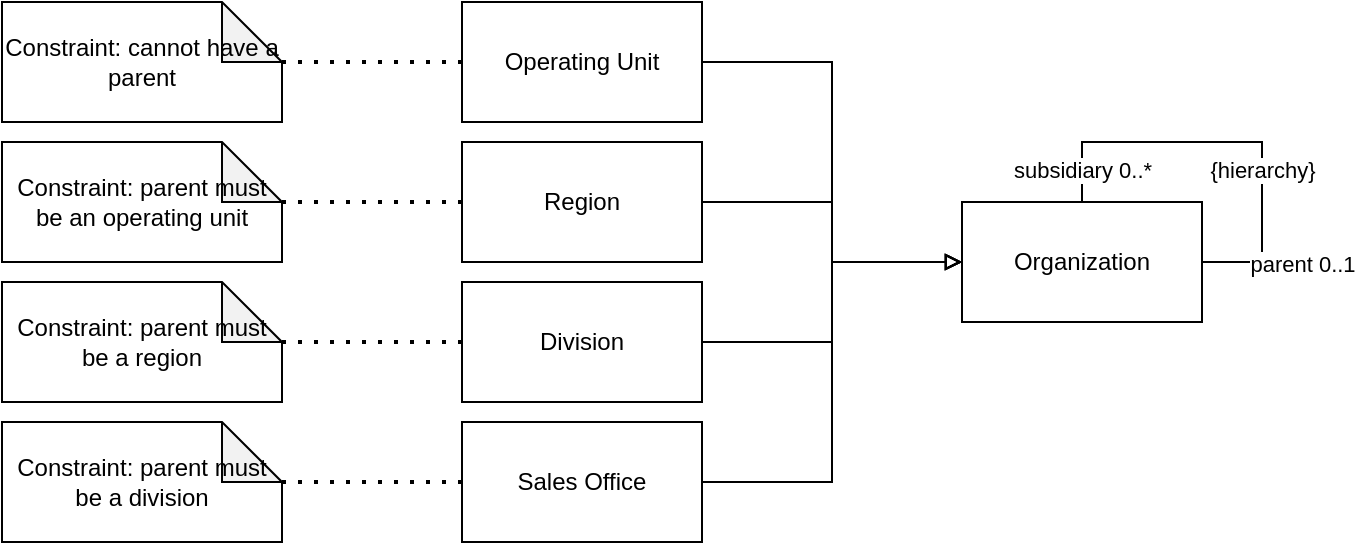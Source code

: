 <mxfile version="20.2.8" type="device"><diagram id="9qcoIvDkOtP1Ot1AUUI5" name="Page-1"><mxGraphModel dx="1298" dy="892" grid="1" gridSize="10" guides="1" tooltips="1" connect="1" arrows="1" fold="1" page="1" pageScale="1" pageWidth="850" pageHeight="1100" math="0" shadow="0"><root><mxCell id="0"/><mxCell id="1" parent="0"/><mxCell id="v0To5dQC1nnuXEylRbWz-1" value="Organization" style="rounded=0;whiteSpace=wrap;html=1;" parent="1" vertex="1"><mxGeometry x="590" y="270" width="120" height="60" as="geometry"/></mxCell><mxCell id="v0To5dQC1nnuXEylRbWz-3" style="edgeStyle=orthogonalEdgeStyle;rounded=0;orthogonalLoop=1;jettySize=auto;html=1;endArrow=none;endFill=0;" parent="1" source="v0To5dQC1nnuXEylRbWz-1" target="v0To5dQC1nnuXEylRbWz-1" edge="1"><mxGeometry relative="1" as="geometry"><Array as="points"><mxPoint x="650" y="240"/><mxPoint x="740" y="240"/><mxPoint x="740" y="300"/></Array></mxGeometry></mxCell><mxCell id="v0To5dQC1nnuXEylRbWz-4" value="subsidiary 0..*" style="edgeLabel;html=1;align=center;verticalAlign=middle;resizable=0;points=[];" parent="v0To5dQC1nnuXEylRbWz-3" vertex="1" connectable="0"><mxGeometry x="-0.841" relative="1" as="geometry"><mxPoint as="offset"/></mxGeometry></mxCell><mxCell id="v0To5dQC1nnuXEylRbWz-5" value="parent 0..1" style="edgeLabel;html=1;align=center;verticalAlign=middle;resizable=0;points=[];" parent="v0To5dQC1nnuXEylRbWz-3" vertex="1" connectable="0"><mxGeometry x="0.837" y="1" relative="1" as="geometry"><mxPoint x="33" as="offset"/></mxGeometry></mxCell><mxCell id="v0To5dQC1nnuXEylRbWz-6" value="{hierarchy}" style="edgeLabel;html=1;align=center;verticalAlign=middle;resizable=0;points=[];" parent="v0To5dQC1nnuXEylRbWz-3" vertex="1" connectable="0"><mxGeometry x="0.273" relative="1" as="geometry"><mxPoint as="offset"/></mxGeometry></mxCell><mxCell id="v0To5dQC1nnuXEylRbWz-7" value="" style="edgeStyle=elbowEdgeStyle;elbow=horizontal;endArrow=block;html=1;rounded=0;entryX=0;entryY=0.5;entryDx=0;entryDy=0;endFill=0;exitX=1;exitY=0.5;exitDx=0;exitDy=0;" parent="1" source="v0To5dQC1nnuXEylRbWz-9" target="v0To5dQC1nnuXEylRbWz-1" edge="1"><mxGeometry width="50" height="50" relative="1" as="geometry"><mxPoint x="470" y="340" as="sourcePoint"/><mxPoint x="520" y="290" as="targetPoint"/></mxGeometry></mxCell><mxCell id="v0To5dQC1nnuXEylRbWz-8" value="Region" style="rounded=0;whiteSpace=wrap;html=1;" parent="1" vertex="1"><mxGeometry x="340" y="240" width="120" height="60" as="geometry"/></mxCell><mxCell id="v0To5dQC1nnuXEylRbWz-9" value="Operating Unit" style="rounded=0;whiteSpace=wrap;html=1;" parent="1" vertex="1"><mxGeometry x="340" y="170" width="120" height="60" as="geometry"/></mxCell><mxCell id="v0To5dQC1nnuXEylRbWz-10" value="Division" style="rounded=0;whiteSpace=wrap;html=1;" parent="1" vertex="1"><mxGeometry x="340" y="310" width="120" height="60" as="geometry"/></mxCell><mxCell id="v0To5dQC1nnuXEylRbWz-11" value="Sales Office" style="rounded=0;whiteSpace=wrap;html=1;" parent="1" vertex="1"><mxGeometry x="340" y="380" width="120" height="60" as="geometry"/></mxCell><mxCell id="v0To5dQC1nnuXEylRbWz-12" value="" style="edgeStyle=elbowEdgeStyle;elbow=horizontal;endArrow=block;html=1;rounded=0;exitX=1;exitY=0.5;exitDx=0;exitDy=0;endFill=0;" parent="1" source="v0To5dQC1nnuXEylRbWz-8" edge="1"><mxGeometry width="50" height="50" relative="1" as="geometry"><mxPoint x="480" y="410" as="sourcePoint"/><mxPoint x="590" y="300" as="targetPoint"/><Array as="points"/></mxGeometry></mxCell><mxCell id="v0To5dQC1nnuXEylRbWz-13" value="" style="edgeStyle=elbowEdgeStyle;elbow=horizontal;endArrow=block;html=1;rounded=0;entryX=0;entryY=0.5;entryDx=0;entryDy=0;exitX=1;exitY=0.5;exitDx=0;exitDy=0;endFill=0;" parent="1" source="v0To5dQC1nnuXEylRbWz-10" target="v0To5dQC1nnuXEylRbWz-1" edge="1"><mxGeometry width="50" height="50" relative="1" as="geometry"><mxPoint x="510" y="430" as="sourcePoint"/><mxPoint x="560" y="380" as="targetPoint"/></mxGeometry></mxCell><mxCell id="v0To5dQC1nnuXEylRbWz-14" value="" style="edgeStyle=elbowEdgeStyle;elbow=horizontal;endArrow=block;html=1;rounded=0;endFill=0;" parent="1" source="v0To5dQC1nnuXEylRbWz-11" edge="1"><mxGeometry width="50" height="50" relative="1" as="geometry"><mxPoint x="530" y="350" as="sourcePoint"/><mxPoint x="590" y="300" as="targetPoint"/></mxGeometry></mxCell><mxCell id="v0To5dQC1nnuXEylRbWz-15" value="Constraint: parent must be an operating unit" style="shape=note;whiteSpace=wrap;html=1;backgroundOutline=1;darkOpacity=0.05;" parent="1" vertex="1"><mxGeometry x="110" y="240" width="140" height="60" as="geometry"/></mxCell><mxCell id="v0To5dQC1nnuXEylRbWz-18" value="" style="endArrow=none;dashed=1;html=1;dashPattern=1 3;strokeWidth=2;rounded=0;endFill=0;exitX=0;exitY=0;exitDx=140;exitDy=30;exitPerimeter=0;" parent="1" source="v0To5dQC1nnuXEylRbWz-15" target="v0To5dQC1nnuXEylRbWz-8" edge="1"><mxGeometry width="50" height="50" relative="1" as="geometry"><mxPoint x="250" y="260" as="sourcePoint"/><mxPoint x="290" y="300" as="targetPoint"/></mxGeometry></mxCell><mxCell id="v0To5dQC1nnuXEylRbWz-19" value="Constraint: cannot have a parent" style="shape=note;whiteSpace=wrap;html=1;backgroundOutline=1;darkOpacity=0.05;" parent="1" vertex="1"><mxGeometry x="110" y="170" width="140" height="60" as="geometry"/></mxCell><mxCell id="v0To5dQC1nnuXEylRbWz-20" value="" style="endArrow=none;dashed=1;html=1;dashPattern=1 3;strokeWidth=2;rounded=0;endFill=0;exitX=0;exitY=0;exitDx=140;exitDy=30;exitPerimeter=0;entryX=0;entryY=0.5;entryDx=0;entryDy=0;" parent="1" source="v0To5dQC1nnuXEylRbWz-19" target="v0To5dQC1nnuXEylRbWz-9" edge="1"><mxGeometry width="50" height="50" relative="1" as="geometry"><mxPoint x="260" y="280" as="sourcePoint"/><mxPoint x="350" y="280" as="targetPoint"/></mxGeometry></mxCell><mxCell id="v0To5dQC1nnuXEylRbWz-21" value="Constraint: parent must be a region" style="shape=note;whiteSpace=wrap;html=1;backgroundOutline=1;darkOpacity=0.05;" parent="1" vertex="1"><mxGeometry x="110" y="310" width="140" height="60" as="geometry"/></mxCell><mxCell id="v0To5dQC1nnuXEylRbWz-22" value="Constraint: parent must be a division" style="shape=note;whiteSpace=wrap;html=1;backgroundOutline=1;darkOpacity=0.05;" parent="1" vertex="1"><mxGeometry x="110" y="380" width="140" height="60" as="geometry"/></mxCell><mxCell id="v0To5dQC1nnuXEylRbWz-23" value="" style="endArrow=none;dashed=1;html=1;dashPattern=1 3;strokeWidth=2;rounded=0;endFill=0;exitX=0;exitY=0;exitDx=140;exitDy=30;exitPerimeter=0;entryX=0;entryY=0.5;entryDx=0;entryDy=0;" parent="1" source="v0To5dQC1nnuXEylRbWz-21" target="v0To5dQC1nnuXEylRbWz-10" edge="1"><mxGeometry width="50" height="50" relative="1" as="geometry"><mxPoint x="260" y="280" as="sourcePoint"/><mxPoint x="350" y="280" as="targetPoint"/></mxGeometry></mxCell><mxCell id="v0To5dQC1nnuXEylRbWz-24" value="" style="endArrow=none;dashed=1;html=1;dashPattern=1 3;strokeWidth=2;rounded=0;endFill=0;exitX=0;exitY=0;exitDx=140;exitDy=30;exitPerimeter=0;entryX=0;entryY=0.5;entryDx=0;entryDy=0;" parent="1" source="v0To5dQC1nnuXEylRbWz-22" target="v0To5dQC1nnuXEylRbWz-11" edge="1"><mxGeometry width="50" height="50" relative="1" as="geometry"><mxPoint x="260" y="350" as="sourcePoint"/><mxPoint x="350" y="350" as="targetPoint"/></mxGeometry></mxCell></root></mxGraphModel></diagram></mxfile>